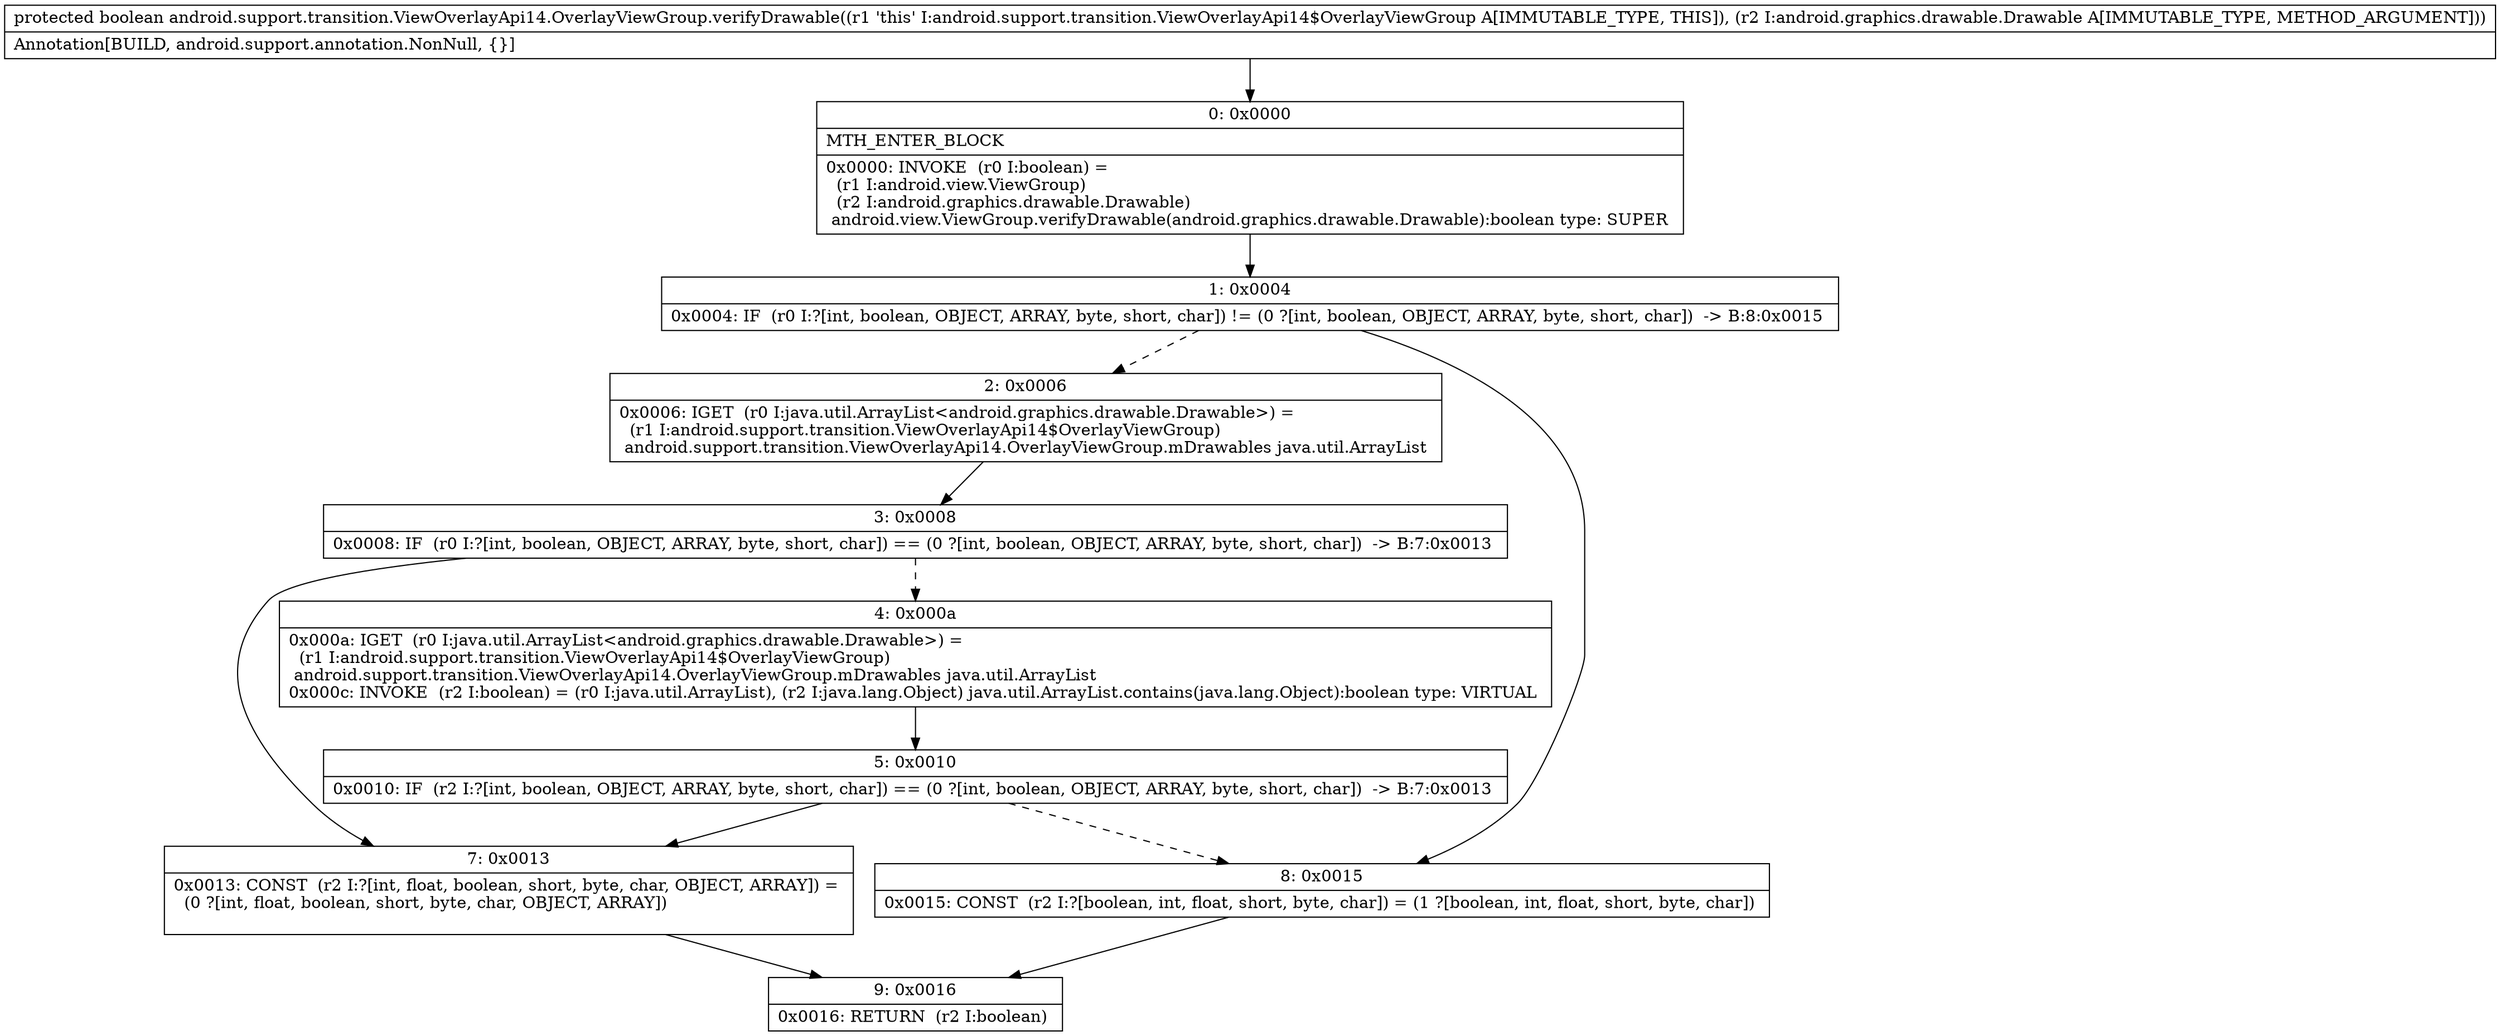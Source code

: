 digraph "CFG forandroid.support.transition.ViewOverlayApi14.OverlayViewGroup.verifyDrawable(Landroid\/graphics\/drawable\/Drawable;)Z" {
Node_0 [shape=record,label="{0\:\ 0x0000|MTH_ENTER_BLOCK\l|0x0000: INVOKE  (r0 I:boolean) = \l  (r1 I:android.view.ViewGroup)\l  (r2 I:android.graphics.drawable.Drawable)\l android.view.ViewGroup.verifyDrawable(android.graphics.drawable.Drawable):boolean type: SUPER \l}"];
Node_1 [shape=record,label="{1\:\ 0x0004|0x0004: IF  (r0 I:?[int, boolean, OBJECT, ARRAY, byte, short, char]) != (0 ?[int, boolean, OBJECT, ARRAY, byte, short, char])  \-\> B:8:0x0015 \l}"];
Node_2 [shape=record,label="{2\:\ 0x0006|0x0006: IGET  (r0 I:java.util.ArrayList\<android.graphics.drawable.Drawable\>) = \l  (r1 I:android.support.transition.ViewOverlayApi14$OverlayViewGroup)\l android.support.transition.ViewOverlayApi14.OverlayViewGroup.mDrawables java.util.ArrayList \l}"];
Node_3 [shape=record,label="{3\:\ 0x0008|0x0008: IF  (r0 I:?[int, boolean, OBJECT, ARRAY, byte, short, char]) == (0 ?[int, boolean, OBJECT, ARRAY, byte, short, char])  \-\> B:7:0x0013 \l}"];
Node_4 [shape=record,label="{4\:\ 0x000a|0x000a: IGET  (r0 I:java.util.ArrayList\<android.graphics.drawable.Drawable\>) = \l  (r1 I:android.support.transition.ViewOverlayApi14$OverlayViewGroup)\l android.support.transition.ViewOverlayApi14.OverlayViewGroup.mDrawables java.util.ArrayList \l0x000c: INVOKE  (r2 I:boolean) = (r0 I:java.util.ArrayList), (r2 I:java.lang.Object) java.util.ArrayList.contains(java.lang.Object):boolean type: VIRTUAL \l}"];
Node_5 [shape=record,label="{5\:\ 0x0010|0x0010: IF  (r2 I:?[int, boolean, OBJECT, ARRAY, byte, short, char]) == (0 ?[int, boolean, OBJECT, ARRAY, byte, short, char])  \-\> B:7:0x0013 \l}"];
Node_7 [shape=record,label="{7\:\ 0x0013|0x0013: CONST  (r2 I:?[int, float, boolean, short, byte, char, OBJECT, ARRAY]) = \l  (0 ?[int, float, boolean, short, byte, char, OBJECT, ARRAY])\l \l}"];
Node_8 [shape=record,label="{8\:\ 0x0015|0x0015: CONST  (r2 I:?[boolean, int, float, short, byte, char]) = (1 ?[boolean, int, float, short, byte, char]) \l}"];
Node_9 [shape=record,label="{9\:\ 0x0016|0x0016: RETURN  (r2 I:boolean) \l}"];
MethodNode[shape=record,label="{protected boolean android.support.transition.ViewOverlayApi14.OverlayViewGroup.verifyDrawable((r1 'this' I:android.support.transition.ViewOverlayApi14$OverlayViewGroup A[IMMUTABLE_TYPE, THIS]), (r2 I:android.graphics.drawable.Drawable A[IMMUTABLE_TYPE, METHOD_ARGUMENT]))  | Annotation[BUILD, android.support.annotation.NonNull, \{\}]\l}"];
MethodNode -> Node_0;
Node_0 -> Node_1;
Node_1 -> Node_2[style=dashed];
Node_1 -> Node_8;
Node_2 -> Node_3;
Node_3 -> Node_4[style=dashed];
Node_3 -> Node_7;
Node_4 -> Node_5;
Node_5 -> Node_7;
Node_5 -> Node_8[style=dashed];
Node_7 -> Node_9;
Node_8 -> Node_9;
}

